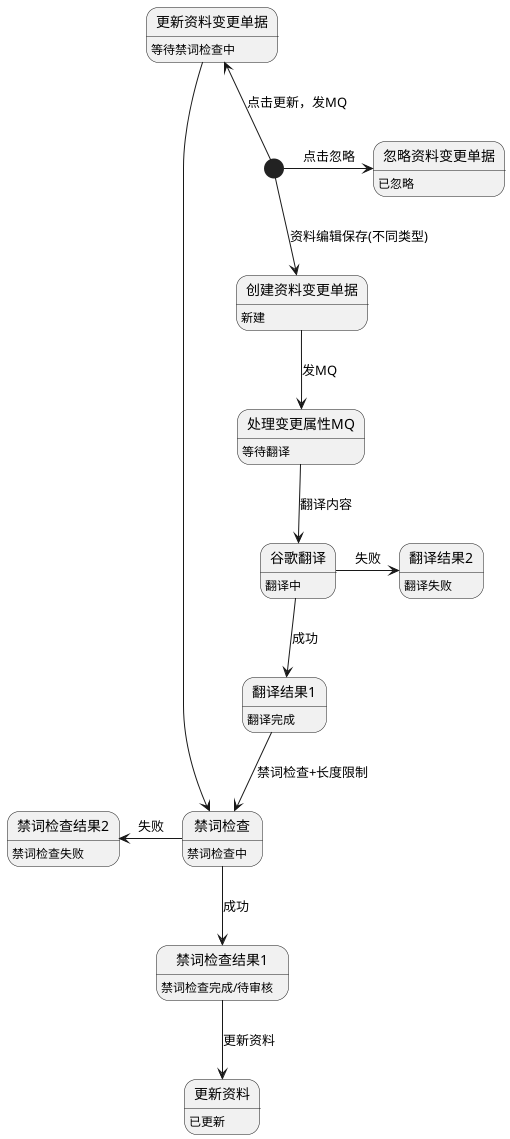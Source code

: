 @startuml

[*] --> 创建资料变更单据 : 资料编辑保存(不同类型)

创建资料变更单据 : 新建

创建资料变更单据 -down-> 处理变更属性MQ : 发MQ
处理变更属性MQ : 等待翻译


处理变更属性MQ -down-> 谷歌翻译 : 翻译内容
谷歌翻译 : 翻译中

谷歌翻译 -down-> 翻译结果1 : 成功
翻译结果1 : 翻译完成

谷歌翻译 -right-> 翻译结果2 : 失败
翻译结果2 : 翻译失败

翻译结果1 -down-> 禁词检查 : 禁词检查+长度限制
禁词检查 : 禁词检查中

禁词检查 -down-> 禁词检查结果1 : 成功
禁词检查结果1 : 禁词检查完成/待审核

禁词检查 -left-> 禁词检查结果2 : 失败
禁词检查结果2 : 禁词检查失败



[*] -up-> 更新资料变更单据 : 点击更新，发MQ

更新资料变更单据 : 等待禁词检查中

更新资料变更单据 -down-> 禁词检查


禁词检查结果1 -down-> 更新资料 : 更新资料
更新资料 : 已更新

[*] -right-> 忽略资料变更单据 : 点击忽略
忽略资料变更单据 : 已忽略


@enduml
